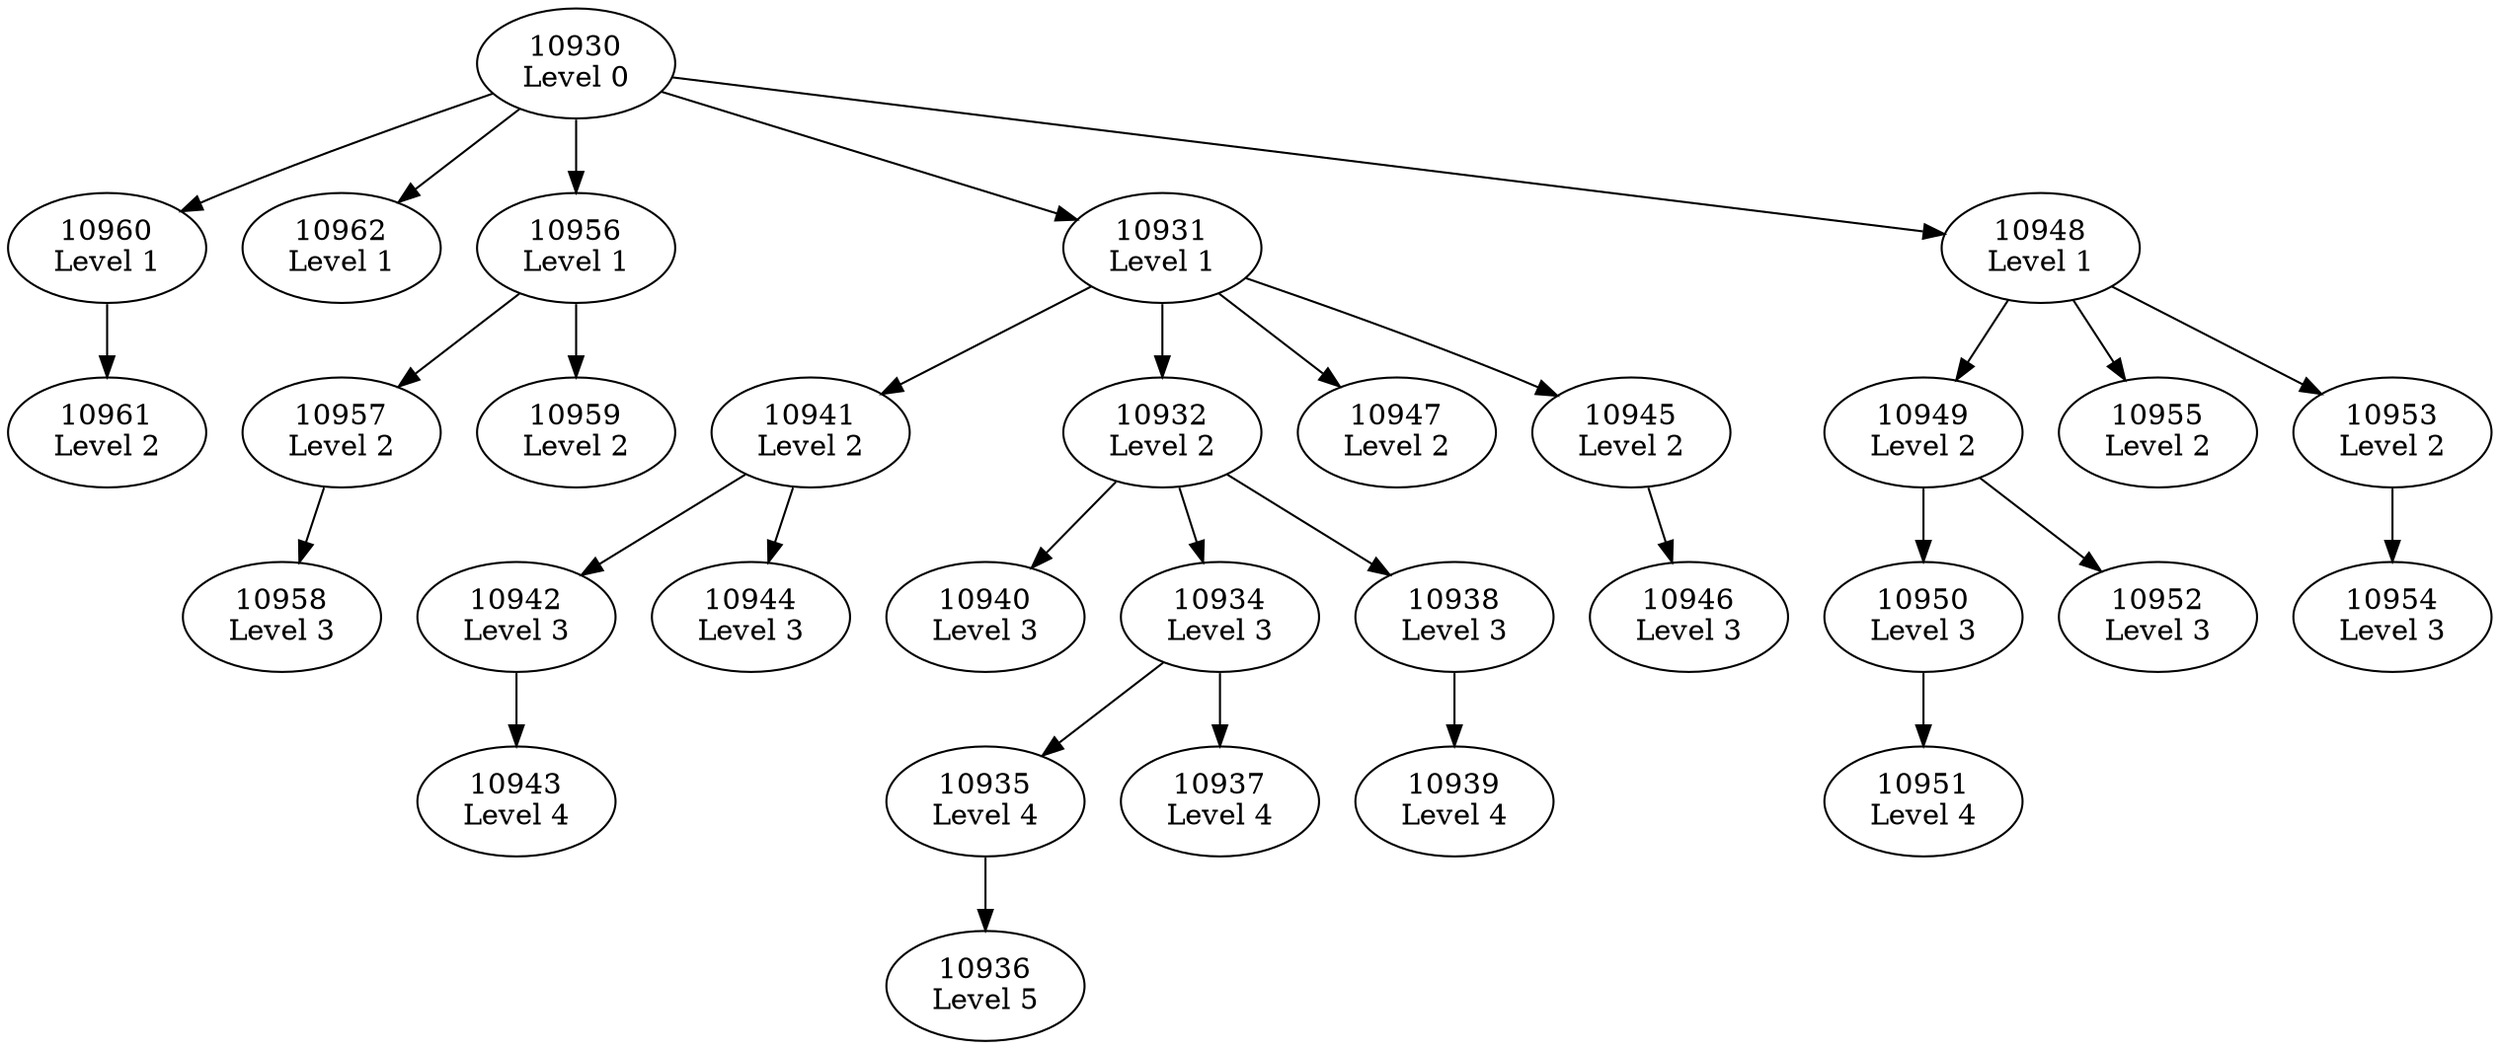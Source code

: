 digraph G {
	"10950
Level 3" -> "10951
Level 4"
	"10930
Level 0" -> "10960
Level 1"
	"10941
Level 2" -> "10942
Level 3"
	"10932
Level 2" -> "10940
Level 3"
	"10930
Level 0" -> "10962
Level 1"
	"10930
Level 0" -> "10956
Level 1"
	"10957
Level 2" -> "10958
Level 3"
	"10960
Level 1" -> "10961
Level 2"
	"10931
Level 1" -> "10947
Level 2"
	"10942
Level 3" -> "10943
Level 4"
	"10930
Level 0" -> "10948
Level 1"
	"10932
Level 2" -> "10934
Level 3"
	"10932
Level 2" -> "10938
Level 3"
	"10949
Level 2" -> "10950
Level 3"
	"10948
Level 1" -> "10955
Level 2"
	"10945
Level 2" -> "10946
Level 3"
	"10930
Level 0" -> "10931
Level 1"
	"10931
Level 1" -> "10941
Level 2"
	"10953
Level 2" -> "10954
Level 3"
	"10949
Level 2" -> "10952
Level 3"
	"10935
Level 4" -> "10936
Level 5"
	"10948
Level 1" -> "10953
Level 2"
	"10941
Level 2" -> "10944
Level 3"
	"10938
Level 3" -> "10939
Level 4"
	"10931
Level 1" -> "10932
Level 2"
	"10956
Level 1" -> "10959
Level 2"
	"10956
Level 1" -> "10957
Level 2"
	"10934
Level 3" -> "10937
Level 4"
	"10931
Level 1" -> "10945
Level 2"
	"10934
Level 3" -> "10935
Level 4"
	"10948
Level 1" -> "10949
Level 2"
}
